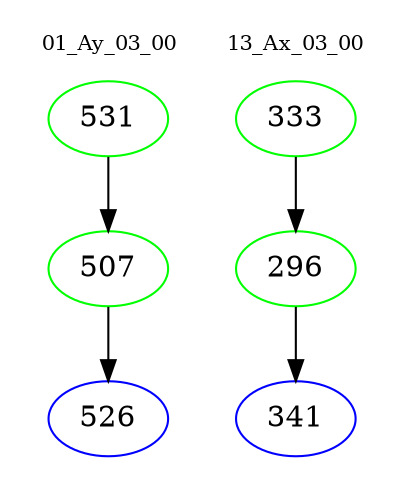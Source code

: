 digraph{
subgraph cluster_0 {
color = white
label = "01_Ay_03_00";
fontsize=10;
T0_531 [label="531", color="green"]
T0_531 -> T0_507 [color="black"]
T0_507 [label="507", color="green"]
T0_507 -> T0_526 [color="black"]
T0_526 [label="526", color="blue"]
}
subgraph cluster_1 {
color = white
label = "13_Ax_03_00";
fontsize=10;
T1_333 [label="333", color="green"]
T1_333 -> T1_296 [color="black"]
T1_296 [label="296", color="green"]
T1_296 -> T1_341 [color="black"]
T1_341 [label="341", color="blue"]
}
}
